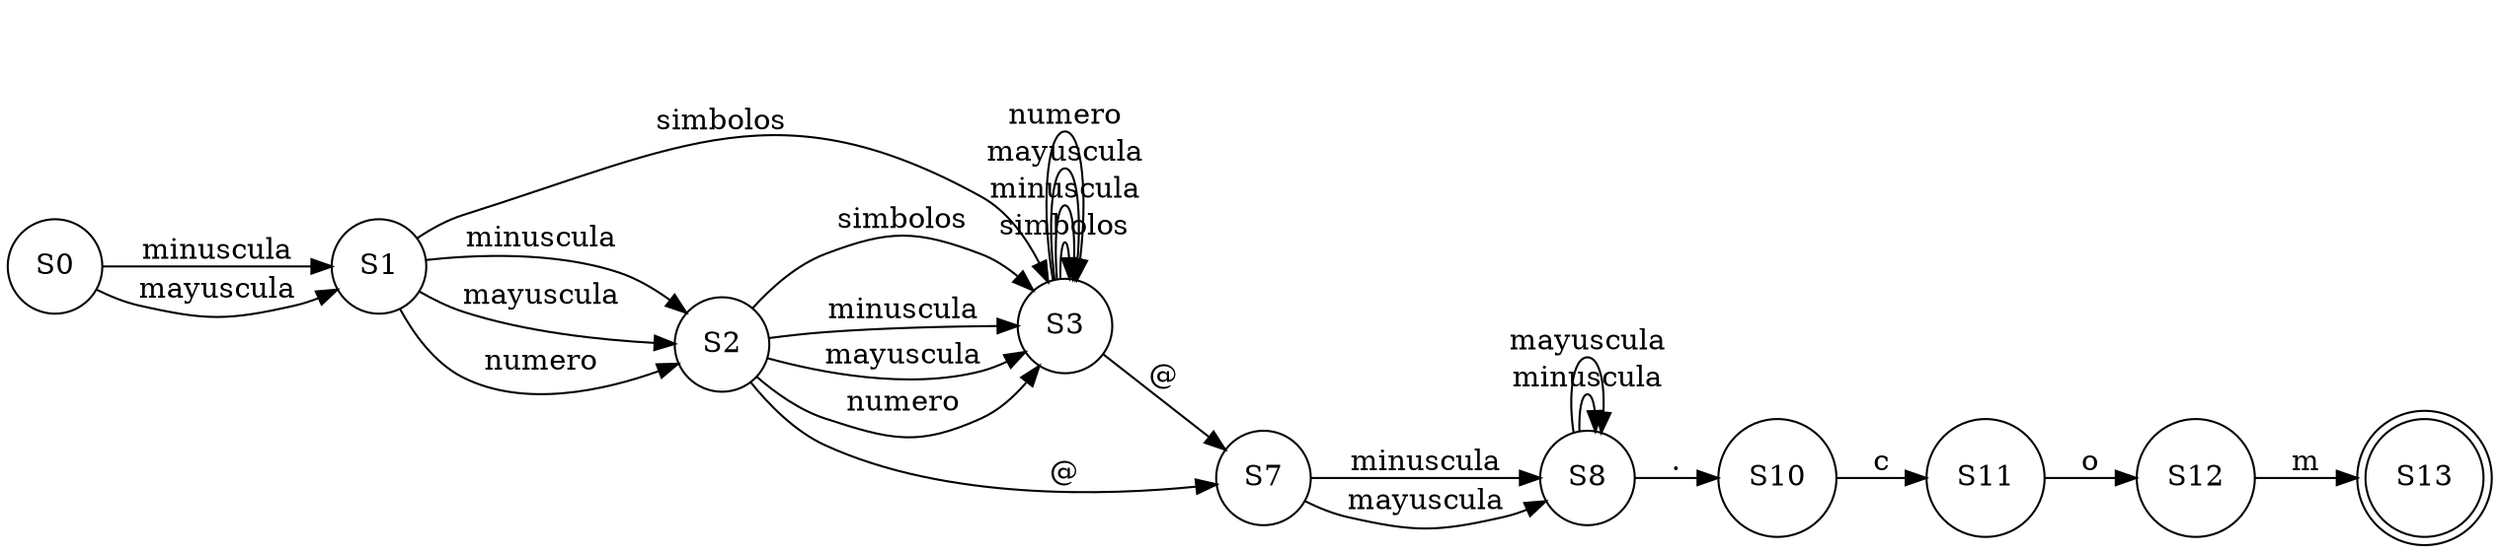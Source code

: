 digraph G{
rankdir=LR
node[shape=circle]
concentrate=true
nodoS0[label="S0"];

nodoS1[label="S1"];

nodoS0->nodoS1[label="minuscula"];

nodoS1[label="S1"];

nodoS0->nodoS1[label="mayuscula"];

nodoS1[label="S1"];

nodoS3[label="S3"];

nodoS1->nodoS3[label="simbolos"];

nodoS2[label="S2"];

nodoS1->nodoS2[label="minuscula"];

nodoS2[label="S2"];

nodoS1->nodoS2[label="mayuscula"];

nodoS2[label="S2"];

nodoS1->nodoS2[label="numero"];

nodoS3[label="S3"];

nodoS3[label="S3"];

nodoS3->nodoS3[label="simbolos"];

nodoS3[label="S3"];

nodoS3->nodoS3[label="minuscula"];

nodoS3[label="S3"];

nodoS3->nodoS3[label="mayuscula"];

nodoS3[label="S3"];

nodoS3->nodoS3[label="numero"];

nodoS7[label="S7"];

nodoS3->nodoS7[label="@"];

nodoS2[label="S2"];

nodoS3[label="S3"];

nodoS2->nodoS3[label="simbolos"];

nodoS3[label="S3"];

nodoS2->nodoS3[label="minuscula"];

nodoS3[label="S3"];

nodoS2->nodoS3[label="mayuscula"];

nodoS3[label="S3"];

nodoS2->nodoS3[label="numero"];

nodoS7[label="S7"];

nodoS2->nodoS7[label="@"];

nodoS7[label="S7"];

nodoS8[label="S8"];

nodoS7->nodoS8[label="minuscula"];

nodoS8[label="S8"];

nodoS7->nodoS8[label="mayuscula"];

nodoS8[label="S8"];

nodoS8[label="S8"];

nodoS8->nodoS8[label="minuscula"];

nodoS8[label="S8"];

nodoS8->nodoS8[label="mayuscula"];

nodoS10[label="S10"];

nodoS8->nodoS10[label="."];

nodoS10[label="S10"];

nodoS11[label="S11"];

nodoS10->nodoS11[label="c"];

nodoS11[label="S11"];

nodoS12[label="S12"];

nodoS11->nodoS12[label="o"];

nodoS12[label="S12"];

nodoS13[label="S13"];

nodoS12->nodoS13[label="m"];

nodoS13[label="S13"][shape=doublecircle];

}
